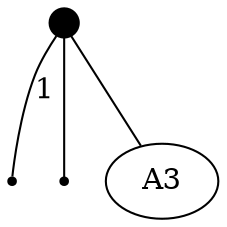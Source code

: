 graph G {
       
A -- A1 [label="1"   ];
A -- A2
A-- A3

A [
    pos = "0,0!";
	width=0.2

	fixedsize=true
	style=filled
	color=black
	shape=circle;
]
A3[
	pos="400,0!";

]

A1 [
	shape=point;
	style=dotted;
    label = A1
    pos = "100,0!"
]
A2 [
	shape=point;

	pos="0,-100!"
]



}



